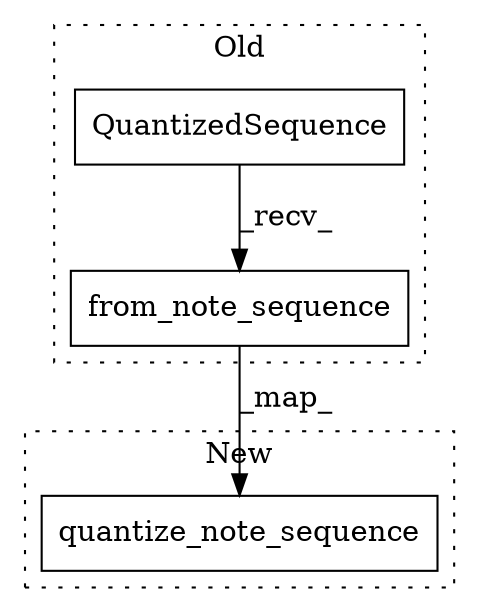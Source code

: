 digraph G {
subgraph cluster0 {
1 [label="from_note_sequence" a="32" s="16412,16472" l="19,1" shape="box"];
3 [label="QuantizedSequence" a="32" s="16377" l="19" shape="box"];
label = "Old";
style="dotted";
}
subgraph cluster1 {
2 [label="quantize_note_sequence" a="32" s="12012,12076" l="23,1" shape="box"];
label = "New";
style="dotted";
}
1 -> 2 [label="_map_"];
3 -> 1 [label="_recv_"];
}